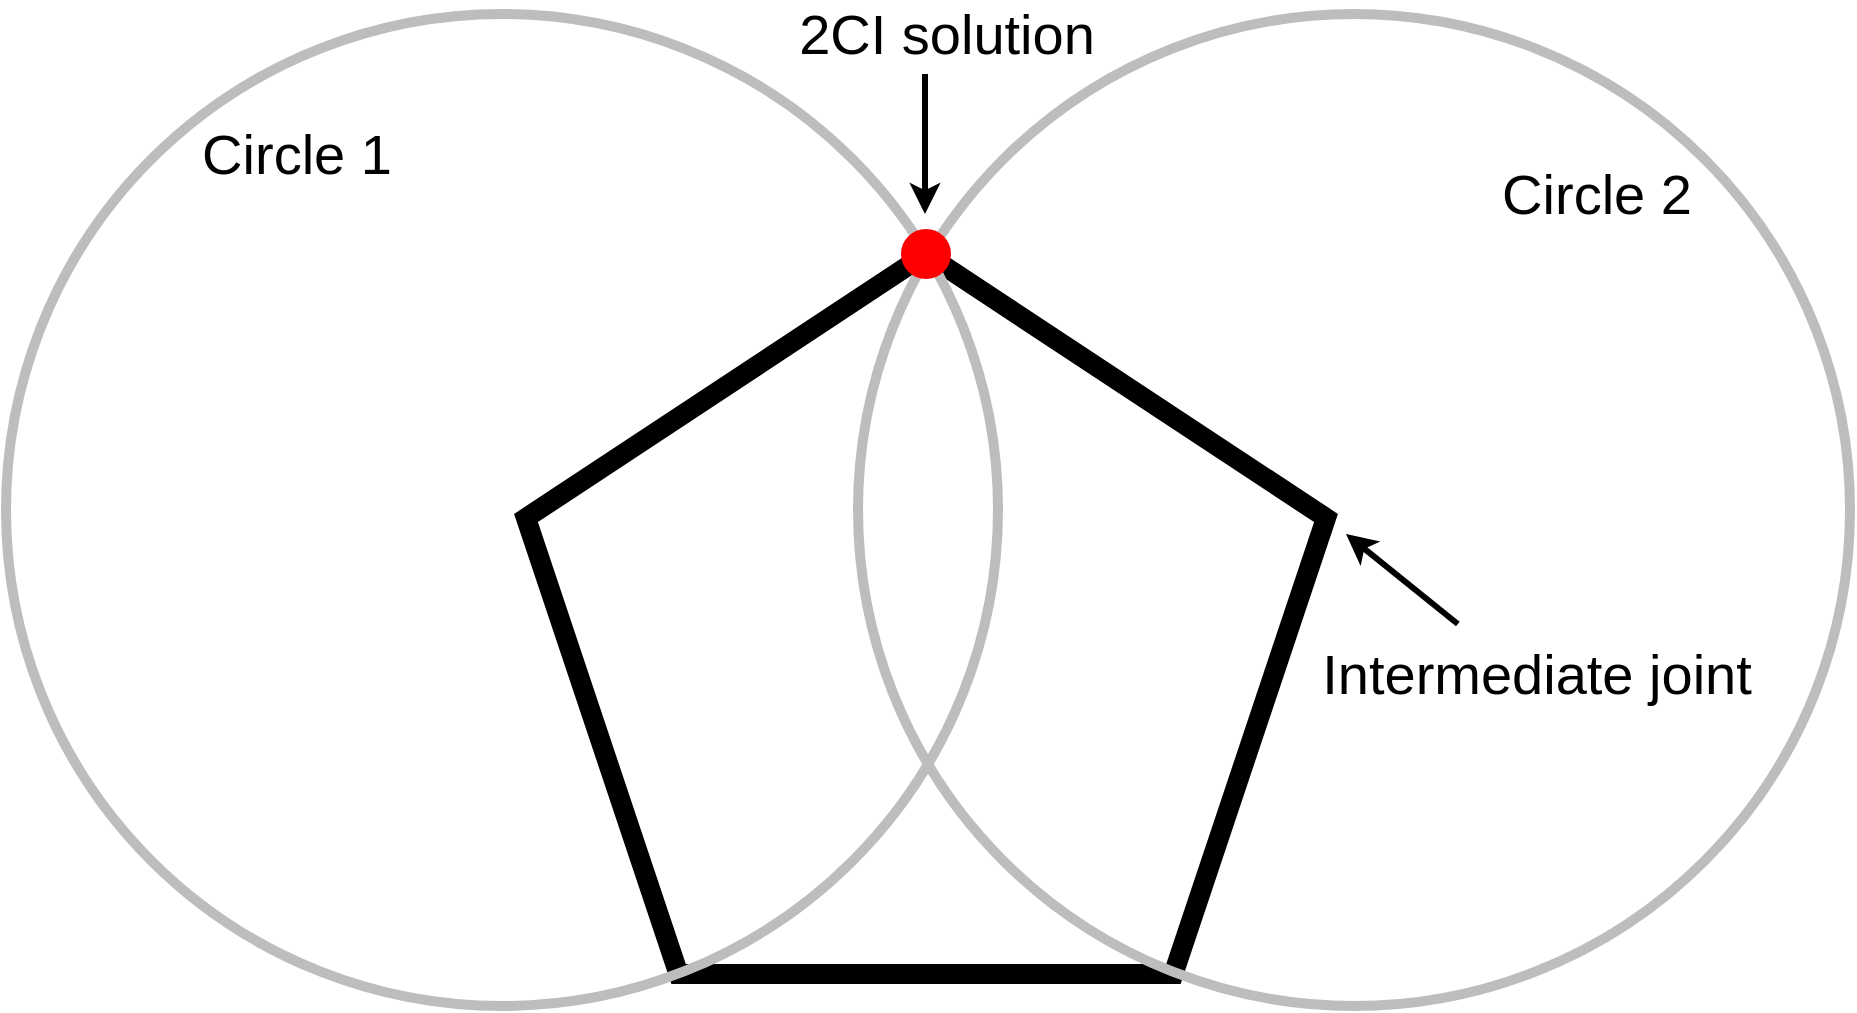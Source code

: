 <mxfile version="16.4.3" type="device"><diagram id="4crjr7HghGXr2spiXT0V" name="Page-1"><mxGraphModel dx="2272" dy="762" grid="1" gridSize="10" guides="1" tooltips="1" connect="1" arrows="1" fold="1" page="1" pageScale="1" pageWidth="850" pageHeight="1100" math="0" shadow="0"><root><mxCell id="0"/><mxCell id="1" parent="0"/><mxCell id="qY2gBm09HCYkaNepCM-G-4" value="" style="whiteSpace=wrap;html=1;shape=mxgraph.basic.pentagon;strokeWidth=10;" vertex="1" parent="1"><mxGeometry x="230" y="210" width="400" height="360" as="geometry"/></mxCell><mxCell id="qY2gBm09HCYkaNepCM-G-5" value="" style="ellipse;whiteSpace=wrap;html=1;aspect=fixed;strokeWidth=5;fillColor=none;strokeColor=#BDBDBD;" vertex="1" parent="1"><mxGeometry x="-30" y="90" width="496" height="496" as="geometry"/></mxCell><mxCell id="qY2gBm09HCYkaNepCM-G-8" value="" style="ellipse;whiteSpace=wrap;html=1;aspect=fixed;strokeWidth=5;fillColor=none;strokeColor=#BDBDBD;" vertex="1" parent="1"><mxGeometry x="396" y="90" width="496" height="496" as="geometry"/></mxCell><mxCell id="qY2gBm09HCYkaNepCM-G-9" value="" style="ellipse;whiteSpace=wrap;html=1;aspect=fixed;strokeColor=#FF0000;strokeWidth=5;fillColor=#FF0000;" vertex="1" parent="1"><mxGeometry x="420" y="200" width="20" height="20" as="geometry"/></mxCell><mxCell id="qY2gBm09HCYkaNepCM-G-10" value="&lt;font style=&quot;font-size: 28px&quot;&gt;Circle 1&lt;/font&gt;" style="text;html=1;align=center;verticalAlign=middle;resizable=0;points=[];autosize=1;strokeColor=none;fillColor=none;" vertex="1" parent="1"><mxGeometry x="60" y="150" width="110" height="20" as="geometry"/></mxCell><mxCell id="qY2gBm09HCYkaNepCM-G-11" value="&lt;font style=&quot;font-size: 28px&quot;&gt;Circle 2&lt;/font&gt;" style="text;html=1;align=center;verticalAlign=middle;resizable=0;points=[];autosize=1;strokeColor=none;fillColor=none;" vertex="1" parent="1"><mxGeometry x="710" y="170" width="110" height="20" as="geometry"/></mxCell><mxCell id="qY2gBm09HCYkaNepCM-G-12" value="&lt;font style=&quot;font-size: 28px&quot;&gt;2CI solution&lt;/font&gt;" style="text;html=1;align=center;verticalAlign=middle;resizable=0;points=[];autosize=1;strokeColor=none;fillColor=none;" vertex="1" parent="1"><mxGeometry x="360" y="90" width="160" height="20" as="geometry"/></mxCell><mxCell id="qY2gBm09HCYkaNepCM-G-13" value="" style="endArrow=classic;html=1;rounded=0;fontSize=28;strokeColor=#000000;strokeWidth=3;" edge="1" parent="1"><mxGeometry width="50" height="50" relative="1" as="geometry"><mxPoint x="429.5" y="120" as="sourcePoint"/><mxPoint x="429.5" y="190" as="targetPoint"/></mxGeometry></mxCell><mxCell id="qY2gBm09HCYkaNepCM-G-14" value="Intermediate joint" style="text;html=1;align=center;verticalAlign=middle;resizable=0;points=[];autosize=1;strokeColor=none;fillColor=none;fontSize=28;" vertex="1" parent="1"><mxGeometry x="620" y="400" width="230" height="40" as="geometry"/></mxCell><mxCell id="qY2gBm09HCYkaNepCM-G-15" value="" style="endArrow=classic;html=1;rounded=0;fontSize=28;strokeColor=#000000;strokeWidth=3;exitX=0.33;exitY=-0.125;exitDx=0;exitDy=0;exitPerimeter=0;" edge="1" parent="1" source="qY2gBm09HCYkaNepCM-G-14"><mxGeometry width="50" height="50" relative="1" as="geometry"><mxPoint x="670" y="380" as="sourcePoint"/><mxPoint x="640" y="350" as="targetPoint"/></mxGeometry></mxCell></root></mxGraphModel></diagram></mxfile>